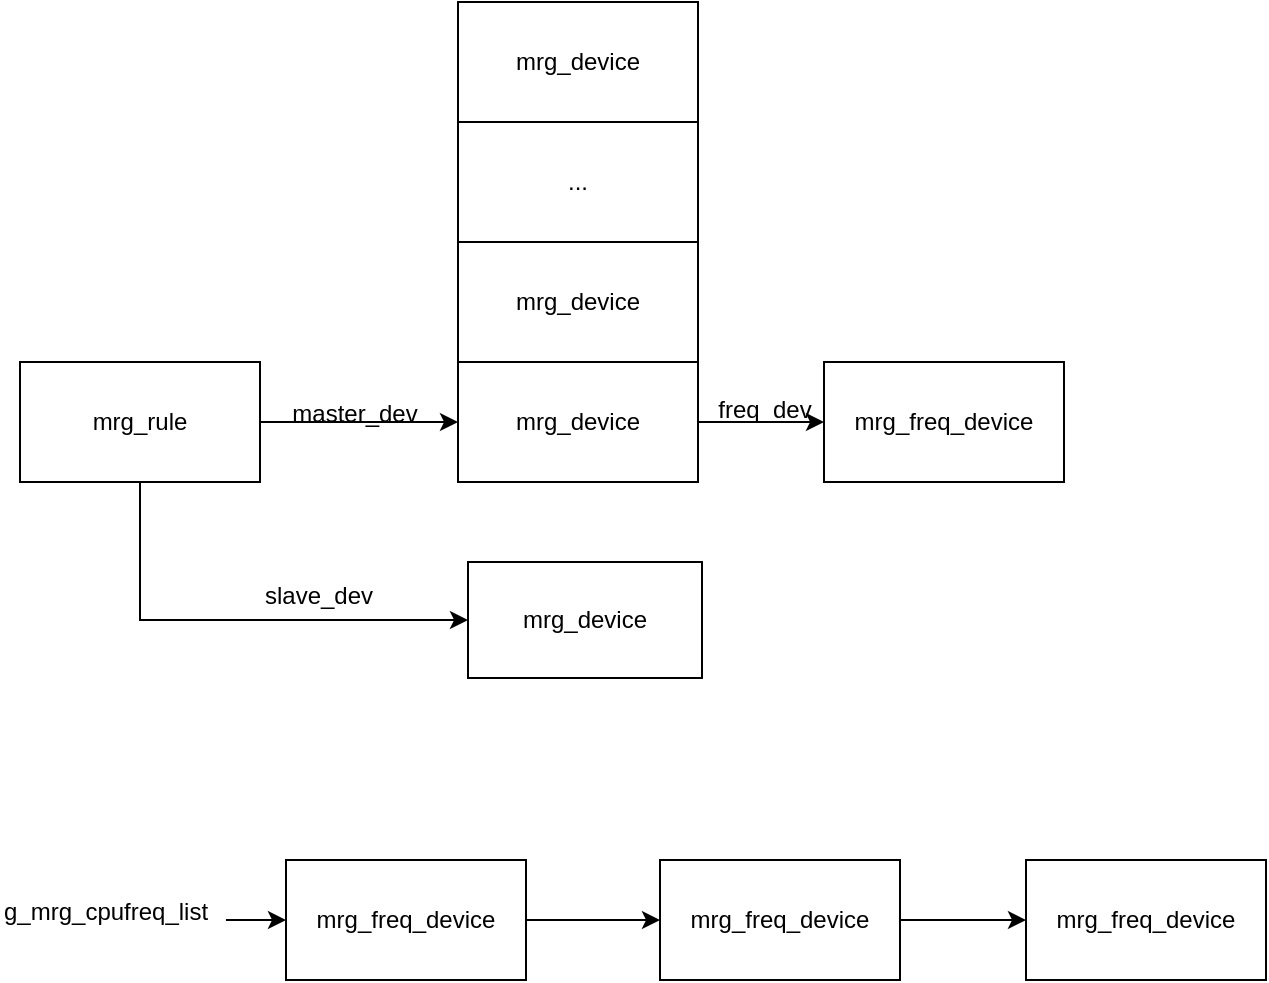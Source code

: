 <mxfile version="20.8.20" type="github">
  <diagram name="第 1 页" id="mdu7ti5iHFHdJadFfr3V">
    <mxGraphModel dx="1362" dy="807" grid="0" gridSize="10" guides="1" tooltips="1" connect="1" arrows="1" fold="1" page="1" pageScale="1" pageWidth="827" pageHeight="1169" math="0" shadow="0">
      <root>
        <mxCell id="0" />
        <mxCell id="1" parent="0" />
        <mxCell id="RSmFcprhgYBJs7K2Uok0-37" style="edgeStyle=orthogonalEdgeStyle;rounded=0;orthogonalLoop=1;jettySize=auto;html=1;" edge="1" parent="1" source="RSmFcprhgYBJs7K2Uok0-18" target="RSmFcprhgYBJs7K2Uok0-33">
          <mxGeometry relative="1" as="geometry" />
        </mxCell>
        <mxCell id="RSmFcprhgYBJs7K2Uok0-18" value="mrg_freq_device" style="rounded=0;whiteSpace=wrap;html=1;" vertex="1" parent="1">
          <mxGeometry x="175" y="483" width="120" height="60" as="geometry" />
        </mxCell>
        <mxCell id="RSmFcprhgYBJs7K2Uok0-20" style="edgeStyle=orthogonalEdgeStyle;rounded=0;orthogonalLoop=1;jettySize=auto;html=1;entryX=0;entryY=0.5;entryDx=0;entryDy=0;" edge="1" parent="1" source="RSmFcprhgYBJs7K2Uok0-22" target="RSmFcprhgYBJs7K2Uok0-24">
          <mxGeometry relative="1" as="geometry" />
        </mxCell>
        <mxCell id="RSmFcprhgYBJs7K2Uok0-21" style="edgeStyle=orthogonalEdgeStyle;rounded=0;orthogonalLoop=1;jettySize=auto;html=1;entryX=0;entryY=0.5;entryDx=0;entryDy=0;exitX=0.5;exitY=1;exitDx=0;exitDy=0;" edge="1" parent="1" source="RSmFcprhgYBJs7K2Uok0-22" target="RSmFcprhgYBJs7K2Uok0-26">
          <mxGeometry relative="1" as="geometry" />
        </mxCell>
        <mxCell id="RSmFcprhgYBJs7K2Uok0-22" value="mrg_rule" style="rounded=0;whiteSpace=wrap;html=1;" vertex="1" parent="1">
          <mxGeometry x="42" y="234" width="120" height="60" as="geometry" />
        </mxCell>
        <mxCell id="RSmFcprhgYBJs7K2Uok0-23" style="edgeStyle=orthogonalEdgeStyle;rounded=0;orthogonalLoop=1;jettySize=auto;html=1;entryX=0;entryY=0.5;entryDx=0;entryDy=0;" edge="1" parent="1" source="RSmFcprhgYBJs7K2Uok0-24" target="RSmFcprhgYBJs7K2Uok0-28">
          <mxGeometry relative="1" as="geometry" />
        </mxCell>
        <mxCell id="RSmFcprhgYBJs7K2Uok0-24" value="mrg_device" style="rounded=0;whiteSpace=wrap;html=1;" vertex="1" parent="1">
          <mxGeometry x="261" y="234" width="120" height="60" as="geometry" />
        </mxCell>
        <mxCell id="RSmFcprhgYBJs7K2Uok0-25" value="master_dev" style="text;html=1;align=center;verticalAlign=middle;resizable=0;points=[];autosize=1;strokeColor=none;fillColor=none;" vertex="1" parent="1">
          <mxGeometry x="168" y="247" width="81" height="26" as="geometry" />
        </mxCell>
        <mxCell id="RSmFcprhgYBJs7K2Uok0-26" value="mrg_device" style="rounded=0;whiteSpace=wrap;html=1;" vertex="1" parent="1">
          <mxGeometry x="266" y="334" width="117" height="58" as="geometry" />
        </mxCell>
        <mxCell id="RSmFcprhgYBJs7K2Uok0-27" value="slave_dev" style="text;html=1;align=center;verticalAlign=middle;resizable=0;points=[];autosize=1;strokeColor=none;fillColor=none;" vertex="1" parent="1">
          <mxGeometry x="155" y="338" width="72" height="26" as="geometry" />
        </mxCell>
        <mxCell id="RSmFcprhgYBJs7K2Uok0-28" value="mrg_freq_device" style="rounded=0;whiteSpace=wrap;html=1;" vertex="1" parent="1">
          <mxGeometry x="444" y="234" width="120" height="60" as="geometry" />
        </mxCell>
        <mxCell id="RSmFcprhgYBJs7K2Uok0-29" value="freq_dev" style="text;html=1;align=center;verticalAlign=middle;resizable=0;points=[];autosize=1;strokeColor=none;fillColor=none;" vertex="1" parent="1">
          <mxGeometry x="381" y="245" width="65" height="26" as="geometry" />
        </mxCell>
        <mxCell id="RSmFcprhgYBJs7K2Uok0-30" value="mrg_device" style="rounded=0;whiteSpace=wrap;html=1;" vertex="1" parent="1">
          <mxGeometry x="261" y="174" width="120" height="60" as="geometry" />
        </mxCell>
        <mxCell id="RSmFcprhgYBJs7K2Uok0-31" value="..." style="rounded=0;whiteSpace=wrap;html=1;" vertex="1" parent="1">
          <mxGeometry x="261" y="114" width="120" height="60" as="geometry" />
        </mxCell>
        <mxCell id="RSmFcprhgYBJs7K2Uok0-32" value="mrg_device" style="rounded=0;whiteSpace=wrap;html=1;" vertex="1" parent="1">
          <mxGeometry x="261" y="54" width="120" height="60" as="geometry" />
        </mxCell>
        <mxCell id="RSmFcprhgYBJs7K2Uok0-38" style="edgeStyle=orthogonalEdgeStyle;rounded=0;orthogonalLoop=1;jettySize=auto;html=1;" edge="1" parent="1" source="RSmFcprhgYBJs7K2Uok0-33" target="RSmFcprhgYBJs7K2Uok0-34">
          <mxGeometry relative="1" as="geometry" />
        </mxCell>
        <mxCell id="RSmFcprhgYBJs7K2Uok0-33" value="mrg_freq_device" style="rounded=0;whiteSpace=wrap;html=1;" vertex="1" parent="1">
          <mxGeometry x="362" y="483" width="120" height="60" as="geometry" />
        </mxCell>
        <mxCell id="RSmFcprhgYBJs7K2Uok0-34" value="mrg_freq_device" style="rounded=0;whiteSpace=wrap;html=1;" vertex="1" parent="1">
          <mxGeometry x="545" y="483" width="120" height="60" as="geometry" />
        </mxCell>
        <mxCell id="RSmFcprhgYBJs7K2Uok0-36" style="edgeStyle=orthogonalEdgeStyle;rounded=0;orthogonalLoop=1;jettySize=auto;html=1;" edge="1" parent="1" source="RSmFcprhgYBJs7K2Uok0-35" target="RSmFcprhgYBJs7K2Uok0-18">
          <mxGeometry relative="1" as="geometry" />
        </mxCell>
        <mxCell id="RSmFcprhgYBJs7K2Uok0-35" value="&lt;meta charset=&quot;utf-8&quot;&gt;&lt;article data-content=&quot;[{&amp;quot;type&amp;quot;:&amp;quot;block&amp;quot;,&amp;quot;id&amp;quot;:&amp;quot;Tluz-1677480727434&amp;quot;,&amp;quot;name&amp;quot;:&amp;quot;code&amp;quot;,&amp;quot;data&amp;quot;:{&amp;quot;wrap&amp;quot;:false,&amp;quot;language&amp;quot;:&amp;quot;&amp;quot;,&amp;quot;theme&amp;quot;:&amp;quot;default&amp;quot;},&amp;quot;nodes&amp;quot;:[{&amp;quot;type&amp;quot;:&amp;quot;block&amp;quot;,&amp;quot;id&amp;quot;:&amp;quot;RiQY-1677484245727&amp;quot;,&amp;quot;name&amp;quot;:&amp;quot;code-line&amp;quot;,&amp;quot;data&amp;quot;:{},&amp;quot;nodes&amp;quot;:[{&amp;quot;type&amp;quot;:&amp;quot;text&amp;quot;,&amp;quot;id&amp;quot;:&amp;quot;qBcn-1677484245725&amp;quot;,&amp;quot;leaves&amp;quot;:[{&amp;quot;text&amp;quot;:&amp;quot;g_mrg_cpufreq_list&amp;quot;,&amp;quot;marks&amp;quot;:[]}]}]}],&amp;quot;state&amp;quot;:{}}]&quot;&gt;&lt;div data-language=&quot;&quot; style=&quot;&quot; data-theme=&quot;default&quot;&gt;g_mrg_cpufreq_list&lt;/div&gt;&lt;/article&gt;" style="text;whiteSpace=wrap;html=1;" vertex="1" parent="1">
          <mxGeometry x="32" y="495" width="113" height="36" as="geometry" />
        </mxCell>
      </root>
    </mxGraphModel>
  </diagram>
</mxfile>

